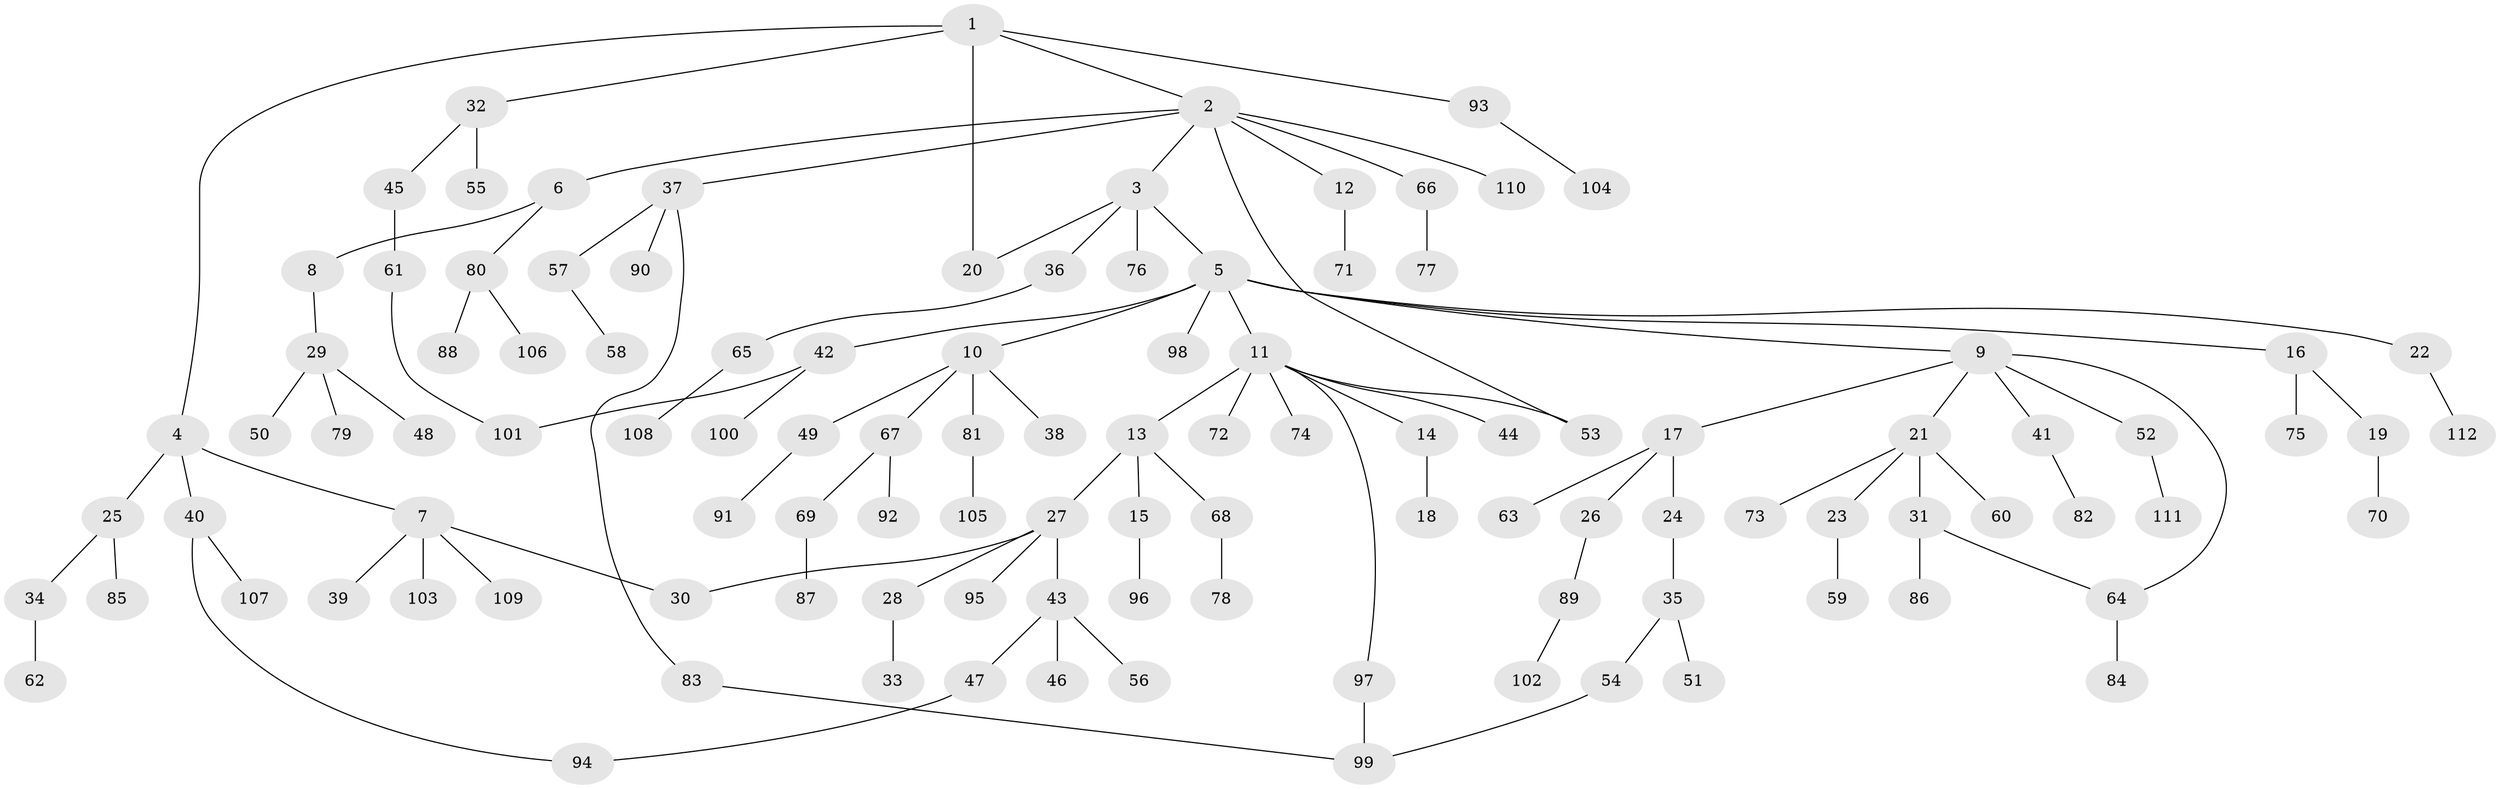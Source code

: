 // coarse degree distribution, {3: 0.08823529411764706, 2: 0.29411764705882354, 4: 0.08823529411764706, 5: 0.014705882352941176, 6: 0.029411764705882353, 7: 0.04411764705882353, 1: 0.4411764705882353}
// Generated by graph-tools (version 1.1) at 2025/36/03/04/25 23:36:01]
// undirected, 112 vertices, 119 edges
graph export_dot {
  node [color=gray90,style=filled];
  1;
  2;
  3;
  4;
  5;
  6;
  7;
  8;
  9;
  10;
  11;
  12;
  13;
  14;
  15;
  16;
  17;
  18;
  19;
  20;
  21;
  22;
  23;
  24;
  25;
  26;
  27;
  28;
  29;
  30;
  31;
  32;
  33;
  34;
  35;
  36;
  37;
  38;
  39;
  40;
  41;
  42;
  43;
  44;
  45;
  46;
  47;
  48;
  49;
  50;
  51;
  52;
  53;
  54;
  55;
  56;
  57;
  58;
  59;
  60;
  61;
  62;
  63;
  64;
  65;
  66;
  67;
  68;
  69;
  70;
  71;
  72;
  73;
  74;
  75;
  76;
  77;
  78;
  79;
  80;
  81;
  82;
  83;
  84;
  85;
  86;
  87;
  88;
  89;
  90;
  91;
  92;
  93;
  94;
  95;
  96;
  97;
  98;
  99;
  100;
  101;
  102;
  103;
  104;
  105;
  106;
  107;
  108;
  109;
  110;
  111;
  112;
  1 -- 2;
  1 -- 4;
  1 -- 32;
  1 -- 93;
  1 -- 20;
  2 -- 3;
  2 -- 6;
  2 -- 12;
  2 -- 37;
  2 -- 53;
  2 -- 66;
  2 -- 110;
  3 -- 5;
  3 -- 20;
  3 -- 36;
  3 -- 76;
  4 -- 7;
  4 -- 25;
  4 -- 40;
  5 -- 9;
  5 -- 10;
  5 -- 11;
  5 -- 16;
  5 -- 22;
  5 -- 42;
  5 -- 98;
  6 -- 8;
  6 -- 80;
  7 -- 39;
  7 -- 103;
  7 -- 109;
  7 -- 30;
  8 -- 29;
  9 -- 17;
  9 -- 21;
  9 -- 41;
  9 -- 52;
  9 -- 64;
  10 -- 38;
  10 -- 49;
  10 -- 67;
  10 -- 81;
  11 -- 13;
  11 -- 14;
  11 -- 44;
  11 -- 72;
  11 -- 74;
  11 -- 97;
  11 -- 53;
  12 -- 71;
  13 -- 15;
  13 -- 27;
  13 -- 68;
  14 -- 18;
  15 -- 96;
  16 -- 19;
  16 -- 75;
  17 -- 24;
  17 -- 26;
  17 -- 63;
  19 -- 70;
  21 -- 23;
  21 -- 31;
  21 -- 60;
  21 -- 73;
  22 -- 112;
  23 -- 59;
  24 -- 35;
  25 -- 34;
  25 -- 85;
  26 -- 89;
  27 -- 28;
  27 -- 30;
  27 -- 43;
  27 -- 95;
  28 -- 33;
  29 -- 48;
  29 -- 50;
  29 -- 79;
  31 -- 64;
  31 -- 86;
  32 -- 45;
  32 -- 55;
  34 -- 62;
  35 -- 51;
  35 -- 54;
  36 -- 65;
  37 -- 57;
  37 -- 83;
  37 -- 90;
  40 -- 107;
  40 -- 94;
  41 -- 82;
  42 -- 100;
  42 -- 101;
  43 -- 46;
  43 -- 47;
  43 -- 56;
  45 -- 61;
  47 -- 94;
  49 -- 91;
  52 -- 111;
  54 -- 99;
  57 -- 58;
  61 -- 101;
  64 -- 84;
  65 -- 108;
  66 -- 77;
  67 -- 69;
  67 -- 92;
  68 -- 78;
  69 -- 87;
  80 -- 88;
  80 -- 106;
  81 -- 105;
  83 -- 99;
  89 -- 102;
  93 -- 104;
  97 -- 99;
}
